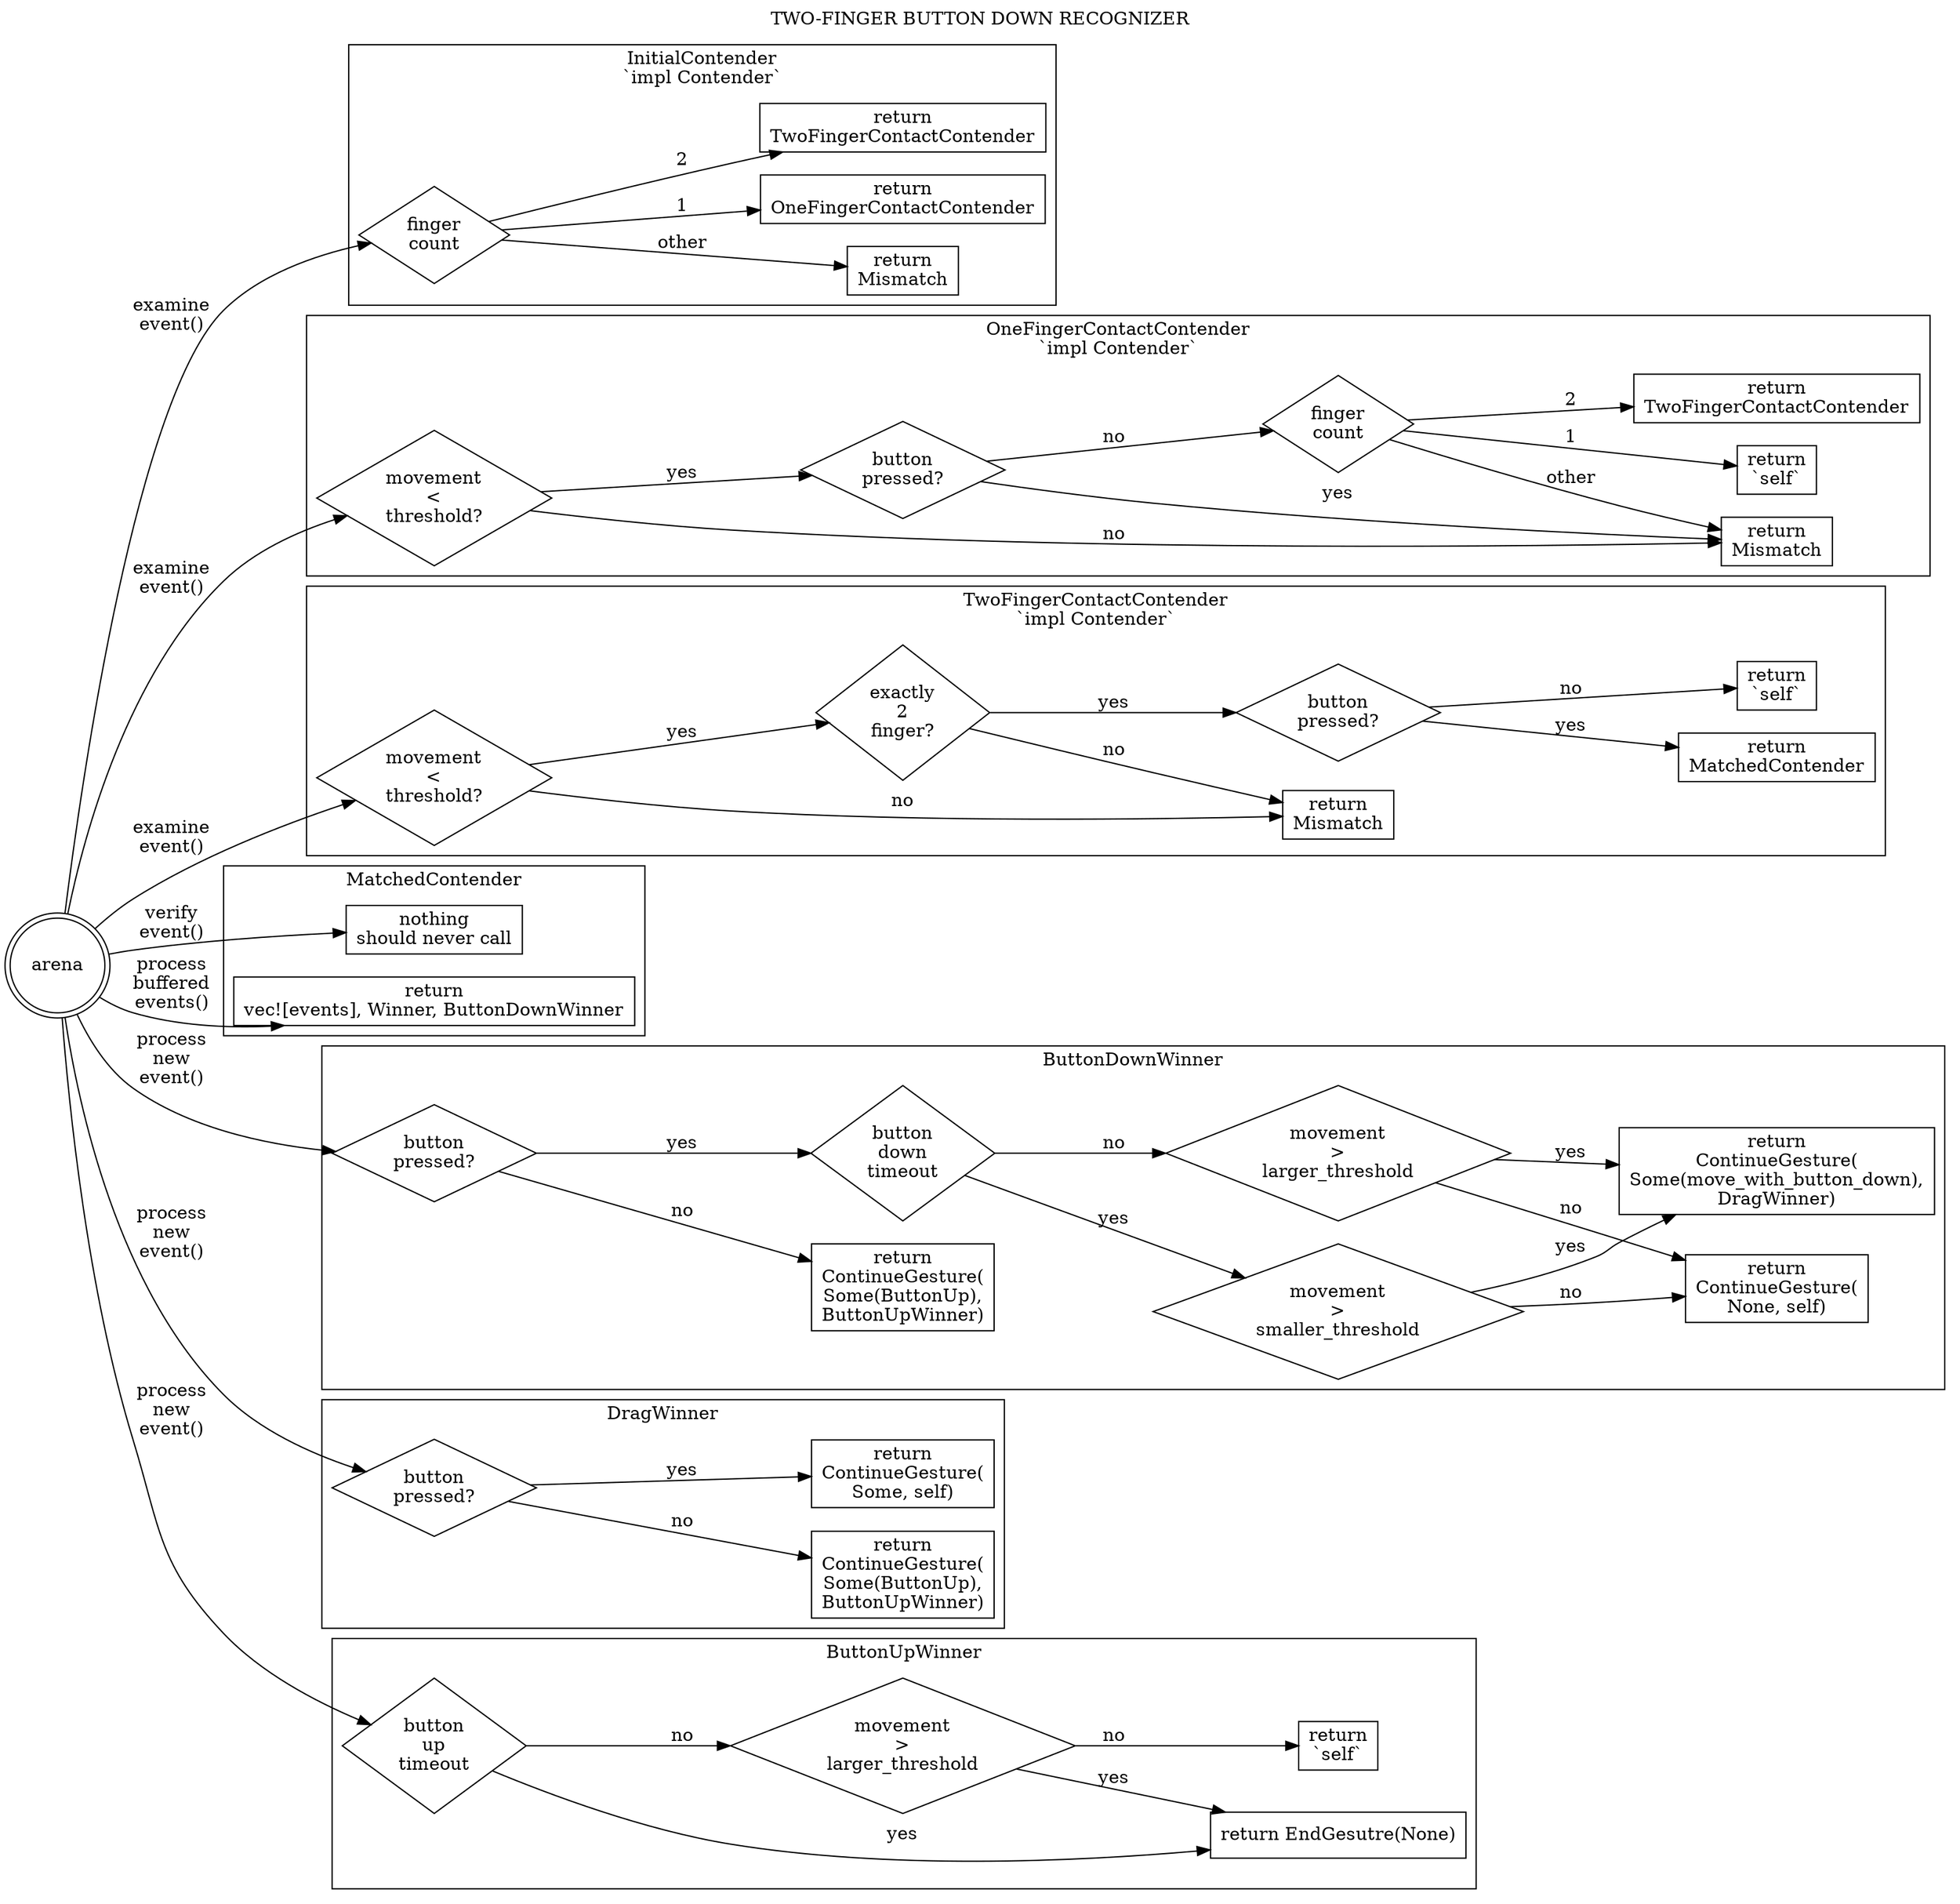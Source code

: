 digraph {
  rankdir="LR"
  label="TWO-FINGER BUTTON DOWN RECOGNIZER" labelloc="t"

  // The gesture arena, which invokes methods on the various states of the recognizer.
  arena [shape="doublecircle"]

  // Definition of `InitialContender`.
  //
  // This state does _not_ require the button to be pressed, to allow
  // the user some time between initial touchpad contact, and depressing
  // the button.
  arena -> examine_at_initial_contender [label="examine\nevent()"]
  examine_at_initial_contender [shape="diamond" label="finger\ncount"]
  examine_at_initial_contender -> return_1_finger_contact_contender_at_initial_contender [label="1"]
  examine_at_initial_contender -> return_2_finger_contact_contender_at_initial_contender [label="2"]
  examine_at_initial_contender -> return_mismatch_at_initial_contender [label="other"]
  return_1_finger_contact_contender_at_initial_contender [shape="rectangle" label="return\nOneFingerContactContender"]
  return_2_finger_contact_contender_at_initial_contender [shape="rectangle" label="return\nTwoFingerContactContender"]
  return_mismatch_at_initial_contender [shape="rectangle" label="return\nMismatch"]
  subgraph cluster_initial_contender {
    label="InitialContender\n`impl Contender`"
    examine_at_initial_contender
    return_1_finger_contact_contender_at_initial_contender
    return_2_finger_contact_contender_at_initial_contender
    return_mismatch_at_initial_contender
  }

  // Definition of `OneFingerContactContender`.
  arena -> examine_at_1_finger_contact_contender [label="examine\nevent()"]
  examine_at_1_finger_contact_contender [shape="diamond" label="movement\n<\nthreshold?"]
  examine_at_1_finger_contact_contender -> return_mismatch_at_1_finger_contact_contender [label="no"]
  examine_at_1_finger_contact_contender -> examine2_at_1_finger_contact_contender [label="yes"]
  examine2_at_1_finger_contact_contender [shape="diamond" label="button\npressed?"]
  examine2_at_1_finger_contact_contender -> return_mismatch_at_1_finger_contact_contender [label="yes"]
  examine2_at_1_finger_contact_contender -> examine3_at_1_finger_contact_contender [label="no"]
  examine3_at_1_finger_contact_contender [shape="diamond" label="finger\ncount"]
  examine3_at_1_finger_contact_contender -> return_mismatch_at_1_finger_contact_contender [label="other"]
  examine3_at_1_finger_contact_contender -> return_self_at_1_finger_contact_contender [label="1"]
  examine3_at_1_finger_contact_contender -> return_2_finger_contact_contender_at_1_finger_contact_contender [label="2"]
  return_mismatch_at_1_finger_contact_contender [shape="rectangle" label="return\nMismatch"]
  return_self_at_1_finger_contact_contender [shape="rectangle" label="return\n`self`"]
  return_2_finger_contact_contender_at_1_finger_contact_contender [shape="rectangle" label="return\nTwoFingerContactContender"]
  subgraph cluster_1_finger_contact_contender {
    label="OneFingerContactContender\n`impl Contender`"
    examine_at_1_finger_contact_contender
    examine2_at_1_finger_contact_contender
    examine3_at_1_finger_contact_contender
    return_mismatch_at_1_finger_contact_contender
    return_self_at_1_finger_contact_contender
    return_2_finger_contact_contender_at_1_finger_contact_contender
  }

  // Definition of `TwoFingerContactContender`.
  arena -> examine_at_2_finger_contact_contender [label="examine\nevent()"]
  examine_at_2_finger_contact_contender [shape="diamond" label="movement\n<\nthreshold?"]
  examine_at_2_finger_contact_contender -> return_mismatch_at_2_finger_contact_contender [label="no"]
  examine_at_2_finger_contact_contender -> examine2_at_2_finger_contact_contender [label="yes"]
  examine2_at_2_finger_contact_contender [shape="diamond" label="exactly\n2\nfinger?"]
  examine2_at_2_finger_contact_contender -> return_mismatch_at_2_finger_contact_contender [label="no"]
  examine2_at_2_finger_contact_contender -> examine3_at_2_finger_contact_contender [label="yes"]
  examine3_at_2_finger_contact_contender [shape="diamond" label="button\npressed?"]
  examine3_at_2_finger_contact_contender -> return_matched_at_2_finger_contact_contender [label="yes"]
  examine3_at_2_finger_contact_contender -> return_self_at_2_finger_contact_contender [label="no"]
  return_mismatch_at_2_finger_contact_contender [shape="rectangle" label="return\nMismatch"]
  return_self_at_2_finger_contact_contender [shape="rectangle" label="return\n`self`"]
  return_matched_at_2_finger_contact_contender [shape="rectangle" label="return\nMatchedContender"]
  subgraph cluster_2_finger_contact_contender {
    label="TwoFingerContactContender\n`impl Contender`"
    examine_at_2_finger_contact_contender
    examine2_at_2_finger_contact_contender
    examine3_at_2_finger_contact_contender
    return_mismatch_at_2_finger_contact_contender
    return_self_at_2_finger_contact_contender
    return_matched_at_2_finger_contact_contender
  }

  // Definition of `MatchedContender`.
  arena -> verify_at_matched_contender [label="verify\nevent()"]
  verify_at_matched_contender [shape="rectangle" label="nothing\nshould never call"]
  arena -> return_button_down_winner_at_matched_contender [label="process\nbuffered\nevents()"]
  return_button_down_winner_at_matched_contender [shape="rectangle" label="return\nvec![events], Winner, ButtonDownWinner"]
  subgraph cluster_matched_contender {
    label="MatchedContender"
    verify_at_matched_contender
    return_button_down_winner_at_matched_contender
  }

  arena -> process_at_button_down_winner [label="process\nnew\nevent()"]
  // if button release, end the gesture and send button up.
  process_at_button_down_winner [shape="diamond" label="button\npressed?"]
  process_at_button_down_winner -> return_button_up_winner_at_button_down_winner [label="no"]
  process_at_button_down_winner -> process2_at_button_down_winner [label="yes"]
  return_button_up_winner_at_button_down_winner [shape="rectangle" label="return\nContinueGesture(\nSome(ButtonUp),\nButtonUpWinner)"]

  // if button for certain time, it is likely a drag gesture, use smaller
  // threshold for detect as drag.
  process2_at_button_down_winner [shape="diamond" label="button\ndown\ntimeout"]
  process2_at_button_down_winner -> process3_at_button_down_winner[label="no"]
  process2_at_button_down_winner -> process4_at_button_down_winner[label="yes"]

  // if movement more than threshold, it is a drag gesture. otherwise we don't
  // need to send any event as no state change (no button change and no movement).
  process3_at_button_down_winner [shape="diamond" label="movement\n>\nlarger_threshold"]
  process3_at_button_down_winner -> return_continue_with_no_event_at_winner[label="no"]
  process3_at_button_down_winner -> return_drag_winner[label="yes"]
  return_continue_with_no_event_at_winner [shape="rectangle" label="return\nContinueGesture(\nNone, self)"]
  return_drag_winner [shape="rectangle" label="return\nContinueGesture(\nSome(move_with_button_down),\nDragWinner)"]

  process4_at_button_down_winner [shape="diamond" label="movement\n>\nsmaller_threshold"]
  process4_at_button_down_winner -> return_continue_with_no_event_at_winner[label="no"]
  process4_at_button_down_winner -> return_drag_winner[label="yes"]

  subgraph cluster_forward_button_down {
    label="ButtonDownWinner"
    process_at_button_down_winner
    return_button_up_winner_at_button_down_winner
    process2_at_button_down_winner
    process3_at_button_down_winner
    process4_at_button_down_winner
    return_drag_winner
    return_continue_with_no_event_at_winner
  }

  arena -> process_at_drag_winner [label="process\nnew\nevent()"]
  // if button release, end the gesture and send button up.
  // otherwise, translate the 1st finger movement to mouse event.
  process_at_drag_winner [shape="diamond" label="button\npressed?"]
  process_at_drag_winner -> return_button_up_winner_at_drag_winner_winner [label="no"]
  process_at_drag_winner -> return_continue_with_event_at_winner [label="yes"]
  return_button_up_winner_at_drag_winner_winner [shape="rectangle" label="return\nContinueGesture(\nSome(ButtonUp),\nButtonUpWinner)"]
  return_continue_with_event_at_winner [shape="rectangle" label="return\nContinueGesture(\nSome, self)"]

  subgraph cluster_forward_motion {
    label="DragWinner"
    process_at_drag_winner
    return_button_up_winner_at_drag_winner_winner
    return_continue_with_event_at_winner
  }

  arena -> process_at_button_up_winner [label="process\nnew\nevent()"]
  process_at_button_up_winner [shape="diamond" label="button\nup\ntimeout"]
  process_at_button_up_winner -> process2_at_button_up_winner[label="no"]
  process_at_button_up_winner -> return_end_at_button_up_winner[label="yes"]

  process2_at_button_up_winner [shape="diamond" label="movement\n>\nlarger_threshold"]
  process2_at_button_up_winner -> return_self_at_button_up_winner[label="no"]
  process2_at_button_up_winner -> return_end_at_button_up_winner[label="yes"]

  return_self_at_button_up_winner [shape="rectangle" label="return\n`self`"]
  return_end_at_button_up_winner [shape="rectangle" label="return EndGesutre(None)"]

  subgraph cluster_ignore_motion_after_button_up {
    label="ButtonUpWinner"
    process_at_button_up_winner
    process2_at_button_up_winner
    return_self_at_button_up_winner
    return_end_at_button_up_winner
  }
}
